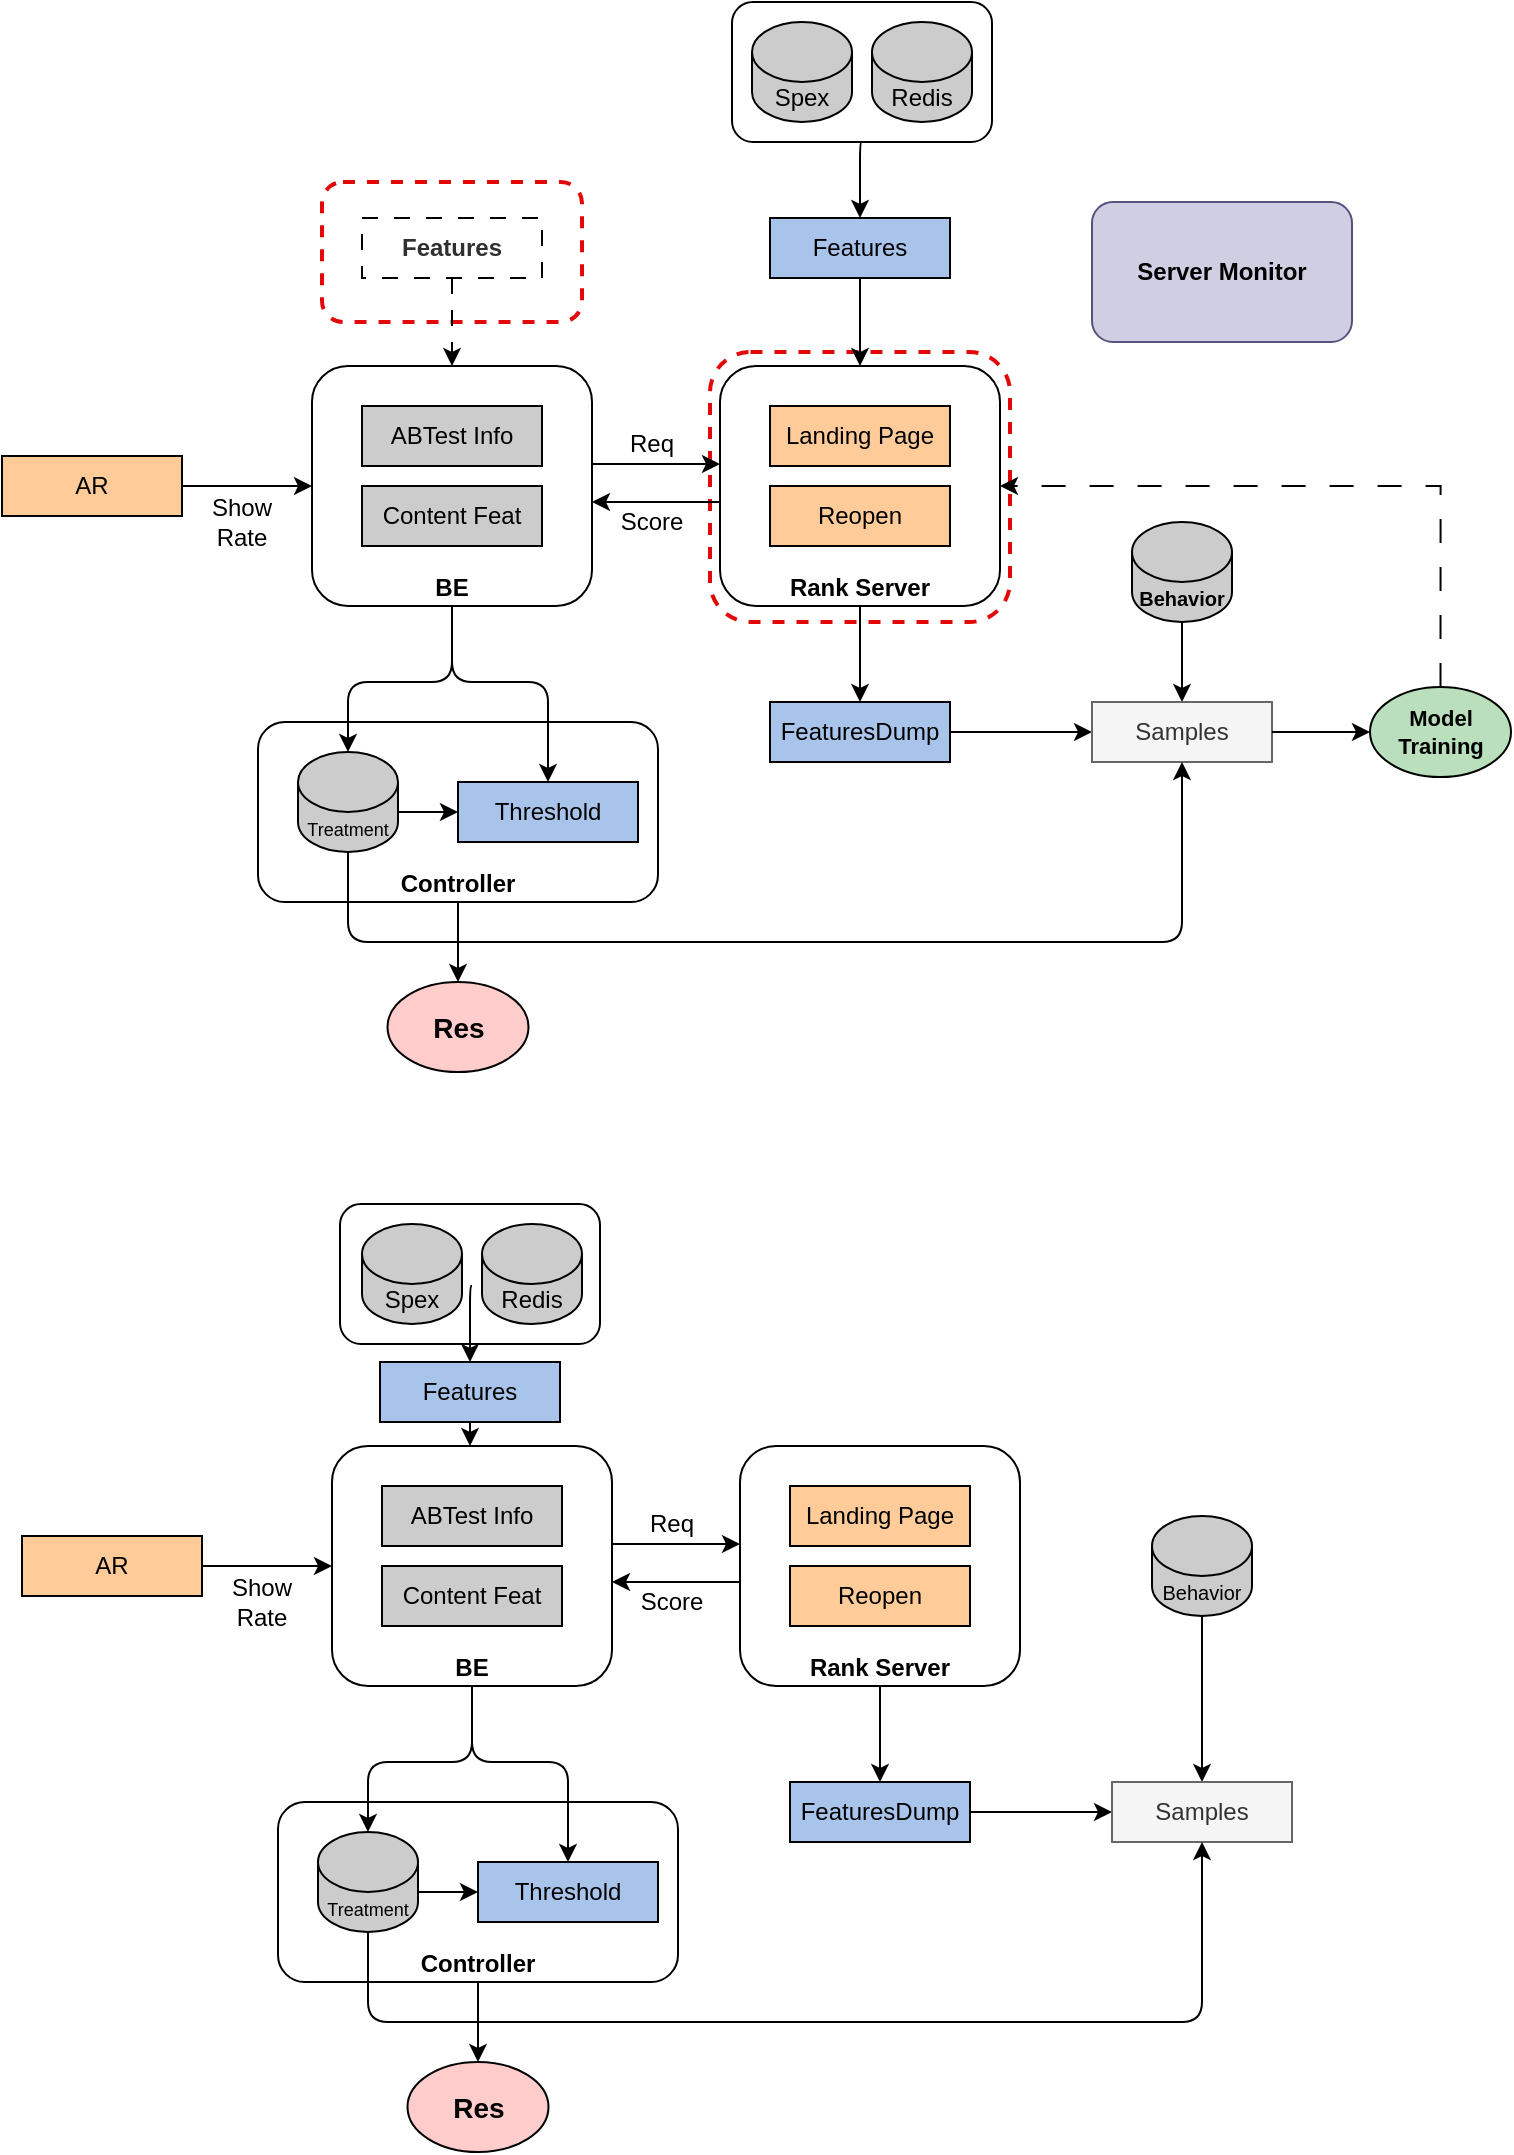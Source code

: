 <mxfile version="22.1.3" type="github">
  <diagram id="C5RBs43oDa-KdzZeNtuy" name="Page-1">
    <mxGraphModel dx="1039" dy="607" grid="1" gridSize="10" guides="1" tooltips="1" connect="1" arrows="1" fold="1" page="1" pageScale="1" pageWidth="827" pageHeight="1169" math="0" shadow="0">
      <root>
        <mxCell id="WIyWlLk6GJQsqaUBKTNV-0" />
        <mxCell id="WIyWlLk6GJQsqaUBKTNV-1" parent="WIyWlLk6GJQsqaUBKTNV-0" />
        <mxCell id="HwtwA2zFTTIl4ysH68V_-51" value="&lt;br&gt;&lt;br&gt;&lt;br&gt;&lt;br&gt;" style="rounded=1;whiteSpace=wrap;html=1;strokeColor=#e20808;dashed=1;strokeWidth=2;" vertex="1" parent="WIyWlLk6GJQsqaUBKTNV-1">
          <mxGeometry x="410" y="245" width="150" height="135" as="geometry" />
        </mxCell>
        <mxCell id="HwtwA2zFTTIl4ysH68V_-41" value="&lt;br&gt;&lt;br&gt;&lt;br&gt;&lt;br&gt;" style="rounded=1;whiteSpace=wrap;html=1;strokeColor=#e20808;dashed=1;strokeWidth=2;" vertex="1" parent="WIyWlLk6GJQsqaUBKTNV-1">
          <mxGeometry x="216" y="160" width="130" height="70" as="geometry" />
        </mxCell>
        <mxCell id="HwtwA2zFTTIl4ysH68V_-38" value="" style="rounded=1;whiteSpace=wrap;html=1;" vertex="1" parent="WIyWlLk6GJQsqaUBKTNV-1">
          <mxGeometry x="225" y="671" width="130" height="70" as="geometry" />
        </mxCell>
        <mxCell id="6RudLV-lCV3WTsC6pA_N-3" style="edgeStyle=orthogonalEdgeStyle;orthogonalLoop=1;jettySize=auto;html=1;exitX=1;exitY=0.5;exitDx=0;exitDy=0;entryX=0;entryY=0.5;entryDx=0;entryDy=0;targetPerimeterSpacing=6;sourcePerimeterSpacing=6;" parent="WIyWlLk6GJQsqaUBKTNV-1" edge="1">
          <mxGeometry relative="1" as="geometry">
            <mxPoint x="415" y="301" as="targetPoint" />
            <mxPoint x="351" y="301" as="sourcePoint" />
          </mxGeometry>
        </mxCell>
        <mxCell id="6RudLV-lCV3WTsC6pA_N-0" value="&lt;br&gt;&lt;br&gt;&lt;br&gt;&lt;br&gt;&lt;br&gt;&lt;br&gt;&lt;br&gt;&lt;b&gt;BE&lt;/b&gt;&lt;div style=&quot;text-align: justify;&quot;&gt;&lt;/div&gt;" style="rounded=1;whiteSpace=wrap;html=1;" parent="WIyWlLk6GJQsqaUBKTNV-1" vertex="1">
          <mxGeometry x="211" y="252" width="140" height="120" as="geometry" />
        </mxCell>
        <mxCell id="6RudLV-lCV3WTsC6pA_N-1" value="Content Feat" style="rounded=0;whiteSpace=wrap;html=1;fillColor=#CCCCCC;" parent="WIyWlLk6GJQsqaUBKTNV-1" vertex="1">
          <mxGeometry x="236" y="312" width="90" height="30" as="geometry" />
        </mxCell>
        <mxCell id="6RudLV-lCV3WTsC6pA_N-2" value="ABTest Info" style="rounded=0;whiteSpace=wrap;html=1;fillColor=#CCCCCC;" parent="WIyWlLk6GJQsqaUBKTNV-1" vertex="1">
          <mxGeometry x="236" y="272" width="90" height="30" as="geometry" />
        </mxCell>
        <mxCell id="6RudLV-lCV3WTsC6pA_N-24" style="edgeStyle=orthogonalEdgeStyle;orthogonalLoop=1;jettySize=auto;html=1;exitX=0.5;exitY=1;exitDx=0;exitDy=0;" parent="WIyWlLk6GJQsqaUBKTNV-1" source="6RudLV-lCV3WTsC6pA_N-4" target="6RudLV-lCV3WTsC6pA_N-23" edge="1">
          <mxGeometry relative="1" as="geometry" />
        </mxCell>
        <mxCell id="6RudLV-lCV3WTsC6pA_N-4" value="&lt;br&gt;&lt;br&gt;&lt;br&gt;&lt;br&gt;&lt;br&gt;&lt;br&gt;&lt;br&gt;&lt;b&gt;Rank Server&lt;/b&gt;&lt;br&gt;&lt;div style=&quot;text-align: justify;&quot;&gt;&lt;/div&gt;" style="rounded=1;whiteSpace=wrap;html=1;" parent="WIyWlLk6GJQsqaUBKTNV-1" vertex="1">
          <mxGeometry x="415" y="252" width="140" height="120" as="geometry" />
        </mxCell>
        <mxCell id="6RudLV-lCV3WTsC6pA_N-8" style="edgeStyle=orthogonalEdgeStyle;orthogonalLoop=1;jettySize=auto;html=1;targetPerimeterSpacing=6;sourcePerimeterSpacing=6;entryX=1;entryY=0.5;entryDx=0;entryDy=0;exitX=0;exitY=0.5;exitDx=0;exitDy=0;" parent="WIyWlLk6GJQsqaUBKTNV-1" edge="1">
          <mxGeometry relative="1" as="geometry">
            <mxPoint x="351" y="320" as="targetPoint" />
            <mxPoint x="415" y="320" as="sourcePoint" />
          </mxGeometry>
        </mxCell>
        <mxCell id="6RudLV-lCV3WTsC6pA_N-9" value="Req" style="text;html=1;strokeColor=none;fillColor=none;align=center;verticalAlign=middle;whiteSpace=wrap;rounded=0;" parent="WIyWlLk6GJQsqaUBKTNV-1" vertex="1">
          <mxGeometry x="351" y="276" width="60" height="30" as="geometry" />
        </mxCell>
        <mxCell id="6RudLV-lCV3WTsC6pA_N-10" value="Score" style="text;html=1;strokeColor=none;fillColor=none;align=center;verticalAlign=middle;whiteSpace=wrap;rounded=0;" parent="WIyWlLk6GJQsqaUBKTNV-1" vertex="1">
          <mxGeometry x="351" y="315" width="60" height="30" as="geometry" />
        </mxCell>
        <mxCell id="6RudLV-lCV3WTsC6pA_N-11" value="Landing Page" style="rounded=0;whiteSpace=wrap;html=1;fillColor=#FFCC99;" parent="WIyWlLk6GJQsqaUBKTNV-1" vertex="1">
          <mxGeometry x="440" y="272" width="90" height="30" as="geometry" />
        </mxCell>
        <mxCell id="6RudLV-lCV3WTsC6pA_N-12" value="Reopen" style="rounded=0;whiteSpace=wrap;html=1;fillColor=#FFCC99;" parent="WIyWlLk6GJQsqaUBKTNV-1" vertex="1">
          <mxGeometry x="440" y="312" width="90" height="30" as="geometry" />
        </mxCell>
        <mxCell id="6RudLV-lCV3WTsC6pA_N-15" style="edgeStyle=orthogonalEdgeStyle;orthogonalLoop=1;jettySize=auto;html=1;exitX=0.5;exitY=1;exitDx=0;exitDy=0;entryX=0.5;entryY=0;entryDx=0;entryDy=0;" parent="WIyWlLk6GJQsqaUBKTNV-1" source="6RudLV-lCV3WTsC6pA_N-13" target="6RudLV-lCV3WTsC6pA_N-4" edge="1">
          <mxGeometry relative="1" as="geometry" />
        </mxCell>
        <mxCell id="6RudLV-lCV3WTsC6pA_N-13" value="Features" style="rounded=0;whiteSpace=wrap;html=1;fillColor=#A9C4EB;" parent="WIyWlLk6GJQsqaUBKTNV-1" vertex="1">
          <mxGeometry x="440" y="178" width="90" height="30" as="geometry" />
        </mxCell>
        <mxCell id="6RudLV-lCV3WTsC6pA_N-18" style="edgeStyle=orthogonalEdgeStyle;orthogonalLoop=1;jettySize=auto;html=1;exitX=0.5;exitY=1;exitDx=0;exitDy=0;entryX=0.5;entryY=0;entryDx=0;entryDy=0;" parent="WIyWlLk6GJQsqaUBKTNV-1" source="6RudLV-lCV3WTsC6pA_N-17" target="6RudLV-lCV3WTsC6pA_N-13" edge="1">
          <mxGeometry relative="1" as="geometry" />
        </mxCell>
        <mxCell id="6RudLV-lCV3WTsC6pA_N-17" value="" style="rounded=1;whiteSpace=wrap;html=1;" parent="WIyWlLk6GJQsqaUBKTNV-1" vertex="1">
          <mxGeometry x="421" y="70" width="130" height="70" as="geometry" />
        </mxCell>
        <mxCell id="6RudLV-lCV3WTsC6pA_N-20" value="Spex" style="shape=cylinder3;whiteSpace=wrap;html=1;boundedLbl=1;backgroundOutline=1;size=15;fillColor=#CCCCCC;" parent="WIyWlLk6GJQsqaUBKTNV-1" vertex="1">
          <mxGeometry x="431" y="80" width="50" height="50" as="geometry" />
        </mxCell>
        <mxCell id="6RudLV-lCV3WTsC6pA_N-21" value="Redis" style="shape=cylinder3;whiteSpace=wrap;html=1;boundedLbl=1;backgroundOutline=1;size=15;fillColor=#CCCCCC;" parent="WIyWlLk6GJQsqaUBKTNV-1" vertex="1">
          <mxGeometry x="491" y="80" width="50" height="50" as="geometry" />
        </mxCell>
        <mxCell id="6RudLV-lCV3WTsC6pA_N-29" style="edgeStyle=orthogonalEdgeStyle;orthogonalLoop=1;jettySize=auto;html=1;exitX=1;exitY=0.5;exitDx=0;exitDy=0;entryX=0;entryY=0.5;entryDx=0;entryDy=0;" parent="WIyWlLk6GJQsqaUBKTNV-1" source="6RudLV-lCV3WTsC6pA_N-23" target="6RudLV-lCV3WTsC6pA_N-27" edge="1">
          <mxGeometry relative="1" as="geometry" />
        </mxCell>
        <mxCell id="6RudLV-lCV3WTsC6pA_N-23" value="FeaturesDump" style="rounded=0;whiteSpace=wrap;html=1;fillColor=#A9C4EB;" parent="WIyWlLk6GJQsqaUBKTNV-1" vertex="1">
          <mxGeometry x="440" y="420" width="90" height="30" as="geometry" />
        </mxCell>
        <mxCell id="6RudLV-lCV3WTsC6pA_N-28" style="edgeStyle=orthogonalEdgeStyle;orthogonalLoop=1;jettySize=auto;html=1;exitX=0.5;exitY=1;exitDx=0;exitDy=0;exitPerimeter=0;" parent="WIyWlLk6GJQsqaUBKTNV-1" source="6RudLV-lCV3WTsC6pA_N-25" target="6RudLV-lCV3WTsC6pA_N-27" edge="1">
          <mxGeometry relative="1" as="geometry" />
        </mxCell>
        <mxCell id="6RudLV-lCV3WTsC6pA_N-25" value="&lt;font style=&quot;font-size: 10px;&quot;&gt;Behavior&lt;/font&gt;" style="shape=cylinder3;whiteSpace=wrap;html=1;boundedLbl=1;backgroundOutline=1;size=15;fillColor=#CCCCCC;fontStyle=1" parent="WIyWlLk6GJQsqaUBKTNV-1" vertex="1">
          <mxGeometry x="621" y="330" width="50" height="50" as="geometry" />
        </mxCell>
        <mxCell id="6RudLV-lCV3WTsC6pA_N-27" value="Samples" style="rounded=0;whiteSpace=wrap;html=1;fillColor=#f5f5f5;fontColor=#333333;strokeColor=#666666;" parent="WIyWlLk6GJQsqaUBKTNV-1" vertex="1">
          <mxGeometry x="601" y="420" width="90" height="30" as="geometry" />
        </mxCell>
        <mxCell id="6RudLV-lCV3WTsC6pA_N-32" style="edgeStyle=orthogonalEdgeStyle;orthogonalLoop=1;jettySize=auto;html=1;exitX=1;exitY=0.5;exitDx=0;exitDy=0;entryX=0;entryY=0.5;entryDx=0;entryDy=0;" parent="WIyWlLk6GJQsqaUBKTNV-1" source="6RudLV-lCV3WTsC6pA_N-31" target="6RudLV-lCV3WTsC6pA_N-0" edge="1">
          <mxGeometry relative="1" as="geometry" />
        </mxCell>
        <mxCell id="6RudLV-lCV3WTsC6pA_N-31" value="AR" style="rounded=0;whiteSpace=wrap;html=1;fillColor=#FFCC99;" parent="WIyWlLk6GJQsqaUBKTNV-1" vertex="1">
          <mxGeometry x="56" y="297" width="90" height="30" as="geometry" />
        </mxCell>
        <mxCell id="6RudLV-lCV3WTsC6pA_N-33" value="Show Rate" style="text;html=1;strokeColor=none;fillColor=none;align=center;verticalAlign=middle;whiteSpace=wrap;rounded=0;" parent="WIyWlLk6GJQsqaUBKTNV-1" vertex="1">
          <mxGeometry x="146" y="315" width="60" height="30" as="geometry" />
        </mxCell>
        <mxCell id="6RudLV-lCV3WTsC6pA_N-46" style="edgeStyle=orthogonalEdgeStyle;orthogonalLoop=1;jettySize=auto;html=1;exitX=0.5;exitY=1;exitDx=0;exitDy=0;entryX=0.5;entryY=0;entryDx=0;entryDy=0;" parent="WIyWlLk6GJQsqaUBKTNV-1" source="6RudLV-lCV3WTsC6pA_N-35" target="6RudLV-lCV3WTsC6pA_N-44" edge="1">
          <mxGeometry relative="1" as="geometry" />
        </mxCell>
        <mxCell id="6RudLV-lCV3WTsC6pA_N-35" value="&lt;br&gt;&lt;br&gt;&lt;br&gt;&lt;br&gt;&lt;br&gt;&lt;b&gt;Controller&lt;/b&gt;&lt;br&gt;&lt;div style=&quot;text-align: justify;&quot;&gt;&lt;/div&gt;" style="rounded=1;whiteSpace=wrap;html=1;" parent="WIyWlLk6GJQsqaUBKTNV-1" vertex="1">
          <mxGeometry x="184" y="430" width="200" height="90" as="geometry" />
        </mxCell>
        <mxCell id="6RudLV-lCV3WTsC6pA_N-40" style="edgeStyle=orthogonalEdgeStyle;orthogonalLoop=1;jettySize=auto;html=1;exitX=1;exitY=0;exitDx=0;exitDy=30;exitPerimeter=0;entryX=0;entryY=0.5;entryDx=0;entryDy=0;" parent="WIyWlLk6GJQsqaUBKTNV-1" source="6RudLV-lCV3WTsC6pA_N-36" target="6RudLV-lCV3WTsC6pA_N-37" edge="1">
          <mxGeometry relative="1" as="geometry" />
        </mxCell>
        <mxCell id="6RudLV-lCV3WTsC6pA_N-42" style="edgeStyle=orthogonalEdgeStyle;orthogonalLoop=1;jettySize=auto;html=1;exitX=0.5;exitY=1;exitDx=0;exitDy=0;exitPerimeter=0;entryX=0.5;entryY=1;entryDx=0;entryDy=0;" parent="WIyWlLk6GJQsqaUBKTNV-1" source="6RudLV-lCV3WTsC6pA_N-36" target="6RudLV-lCV3WTsC6pA_N-27" edge="1">
          <mxGeometry relative="1" as="geometry">
            <Array as="points">
              <mxPoint x="229" y="540" />
              <mxPoint x="646" y="540" />
            </Array>
          </mxGeometry>
        </mxCell>
        <mxCell id="6RudLV-lCV3WTsC6pA_N-36" value="&lt;font style=&quot;font-size: 9px;&quot;&gt;Treatment&lt;/font&gt;" style="shape=cylinder3;whiteSpace=wrap;html=1;boundedLbl=1;backgroundOutline=1;size=15;fillColor=#CCCCCC;" parent="WIyWlLk6GJQsqaUBKTNV-1" vertex="1">
          <mxGeometry x="204" y="445" width="50" height="50" as="geometry" />
        </mxCell>
        <mxCell id="6RudLV-lCV3WTsC6pA_N-37" value="Threshold" style="rounded=0;whiteSpace=wrap;html=1;fillColor=#A9C4EB;" parent="WIyWlLk6GJQsqaUBKTNV-1" vertex="1">
          <mxGeometry x="284" y="460" width="90" height="30" as="geometry" />
        </mxCell>
        <mxCell id="6RudLV-lCV3WTsC6pA_N-39" style="edgeStyle=orthogonalEdgeStyle;orthogonalLoop=1;jettySize=auto;html=1;exitX=0.5;exitY=1;exitDx=0;exitDy=0;entryX=0.5;entryY=0;entryDx=0;entryDy=0;entryPerimeter=0;" parent="WIyWlLk6GJQsqaUBKTNV-1" source="6RudLV-lCV3WTsC6pA_N-0" target="6RudLV-lCV3WTsC6pA_N-36" edge="1">
          <mxGeometry relative="1" as="geometry">
            <Array as="points">
              <mxPoint x="281" y="410" />
              <mxPoint x="229" y="410" />
            </Array>
          </mxGeometry>
        </mxCell>
        <mxCell id="6RudLV-lCV3WTsC6pA_N-41" style="edgeStyle=orthogonalEdgeStyle;orthogonalLoop=1;jettySize=auto;html=1;exitX=0.5;exitY=1;exitDx=0;exitDy=0;entryX=0.5;entryY=0;entryDx=0;entryDy=0;" parent="WIyWlLk6GJQsqaUBKTNV-1" source="6RudLV-lCV3WTsC6pA_N-0" target="6RudLV-lCV3WTsC6pA_N-37" edge="1">
          <mxGeometry relative="1" as="geometry">
            <Array as="points">
              <mxPoint x="281" y="410" />
              <mxPoint x="329" y="410" />
            </Array>
          </mxGeometry>
        </mxCell>
        <mxCell id="6RudLV-lCV3WTsC6pA_N-44" value="&lt;font style=&quot;font-size: 14px;&quot;&gt;&lt;b&gt;Res&lt;/b&gt;&lt;/font&gt;" style="ellipse;whiteSpace=wrap;html=1;fillColor=#FFCCCC;" parent="WIyWlLk6GJQsqaUBKTNV-1" vertex="1">
          <mxGeometry x="248.75" y="560" width="70.5" height="45" as="geometry" />
        </mxCell>
        <mxCell id="HwtwA2zFTTIl4ysH68V_-0" style="edgeStyle=orthogonalEdgeStyle;orthogonalLoop=1;jettySize=auto;html=1;exitX=1;exitY=0.5;exitDx=0;exitDy=0;entryX=0;entryY=0.5;entryDx=0;entryDy=0;targetPerimeterSpacing=6;sourcePerimeterSpacing=6;" edge="1" parent="WIyWlLk6GJQsqaUBKTNV-1">
          <mxGeometry relative="1" as="geometry">
            <mxPoint x="425" y="841" as="targetPoint" />
            <mxPoint x="361" y="841" as="sourcePoint" />
          </mxGeometry>
        </mxCell>
        <mxCell id="HwtwA2zFTTIl4ysH68V_-1" value="&lt;br&gt;&lt;br&gt;&lt;br&gt;&lt;br&gt;&lt;br&gt;&lt;br&gt;&lt;br&gt;&lt;b&gt;BE&lt;/b&gt;&lt;div style=&quot;text-align: justify;&quot;&gt;&lt;/div&gt;" style="rounded=1;whiteSpace=wrap;html=1;" vertex="1" parent="WIyWlLk6GJQsqaUBKTNV-1">
          <mxGeometry x="221" y="792" width="140" height="120" as="geometry" />
        </mxCell>
        <mxCell id="HwtwA2zFTTIl4ysH68V_-2" value="Content Feat" style="rounded=0;whiteSpace=wrap;html=1;fillColor=#CCCCCC;" vertex="1" parent="WIyWlLk6GJQsqaUBKTNV-1">
          <mxGeometry x="246" y="852" width="90" height="30" as="geometry" />
        </mxCell>
        <mxCell id="HwtwA2zFTTIl4ysH68V_-3" value="ABTest Info" style="rounded=0;whiteSpace=wrap;html=1;fillColor=#CCCCCC;" vertex="1" parent="WIyWlLk6GJQsqaUBKTNV-1">
          <mxGeometry x="246" y="812" width="90" height="30" as="geometry" />
        </mxCell>
        <mxCell id="HwtwA2zFTTIl4ysH68V_-4" style="edgeStyle=orthogonalEdgeStyle;orthogonalLoop=1;jettySize=auto;html=1;exitX=0.5;exitY=1;exitDx=0;exitDy=0;" edge="1" parent="WIyWlLk6GJQsqaUBKTNV-1" source="HwtwA2zFTTIl4ysH68V_-5" target="HwtwA2zFTTIl4ysH68V_-17">
          <mxGeometry relative="1" as="geometry" />
        </mxCell>
        <mxCell id="HwtwA2zFTTIl4ysH68V_-5" value="&lt;br&gt;&lt;br&gt;&lt;br&gt;&lt;br&gt;&lt;br&gt;&lt;br&gt;&lt;br&gt;&lt;b&gt;Rank Server&lt;/b&gt;&lt;br&gt;&lt;div style=&quot;text-align: justify;&quot;&gt;&lt;/div&gt;" style="rounded=1;whiteSpace=wrap;html=1;" vertex="1" parent="WIyWlLk6GJQsqaUBKTNV-1">
          <mxGeometry x="425" y="792" width="140" height="120" as="geometry" />
        </mxCell>
        <mxCell id="HwtwA2zFTTIl4ysH68V_-6" style="edgeStyle=orthogonalEdgeStyle;orthogonalLoop=1;jettySize=auto;html=1;targetPerimeterSpacing=6;sourcePerimeterSpacing=6;entryX=1;entryY=0.5;entryDx=0;entryDy=0;exitX=0;exitY=0.5;exitDx=0;exitDy=0;" edge="1" parent="WIyWlLk6GJQsqaUBKTNV-1">
          <mxGeometry relative="1" as="geometry">
            <mxPoint x="361" y="860" as="targetPoint" />
            <mxPoint x="425" y="860" as="sourcePoint" />
          </mxGeometry>
        </mxCell>
        <mxCell id="HwtwA2zFTTIl4ysH68V_-7" value="Req" style="text;html=1;strokeColor=none;fillColor=none;align=center;verticalAlign=middle;whiteSpace=wrap;rounded=0;" vertex="1" parent="WIyWlLk6GJQsqaUBKTNV-1">
          <mxGeometry x="361" y="816" width="60" height="30" as="geometry" />
        </mxCell>
        <mxCell id="HwtwA2zFTTIl4ysH68V_-8" value="Score" style="text;html=1;strokeColor=none;fillColor=none;align=center;verticalAlign=middle;whiteSpace=wrap;rounded=0;" vertex="1" parent="WIyWlLk6GJQsqaUBKTNV-1">
          <mxGeometry x="361" y="855" width="60" height="30" as="geometry" />
        </mxCell>
        <mxCell id="HwtwA2zFTTIl4ysH68V_-9" value="Landing Page" style="rounded=0;whiteSpace=wrap;html=1;fillColor=#FFCC99;" vertex="1" parent="WIyWlLk6GJQsqaUBKTNV-1">
          <mxGeometry x="450" y="812" width="90" height="30" as="geometry" />
        </mxCell>
        <mxCell id="HwtwA2zFTTIl4ysH68V_-10" value="Reopen" style="rounded=0;whiteSpace=wrap;html=1;fillColor=#FFCC99;" vertex="1" parent="WIyWlLk6GJQsqaUBKTNV-1">
          <mxGeometry x="450" y="852" width="90" height="30" as="geometry" />
        </mxCell>
        <mxCell id="HwtwA2zFTTIl4ysH68V_-16" style="edgeStyle=orthogonalEdgeStyle;orthogonalLoop=1;jettySize=auto;html=1;exitX=1;exitY=0.5;exitDx=0;exitDy=0;entryX=0;entryY=0.5;entryDx=0;entryDy=0;" edge="1" parent="WIyWlLk6GJQsqaUBKTNV-1" source="HwtwA2zFTTIl4ysH68V_-17" target="HwtwA2zFTTIl4ysH68V_-20">
          <mxGeometry relative="1" as="geometry" />
        </mxCell>
        <mxCell id="HwtwA2zFTTIl4ysH68V_-17" value="FeaturesDump" style="rounded=0;whiteSpace=wrap;html=1;fillColor=#A9C4EB;" vertex="1" parent="WIyWlLk6GJQsqaUBKTNV-1">
          <mxGeometry x="450" y="960" width="90" height="30" as="geometry" />
        </mxCell>
        <mxCell id="HwtwA2zFTTIl4ysH68V_-18" style="edgeStyle=orthogonalEdgeStyle;orthogonalLoop=1;jettySize=auto;html=1;exitX=0.5;exitY=1;exitDx=0;exitDy=0;exitPerimeter=0;" edge="1" parent="WIyWlLk6GJQsqaUBKTNV-1" source="HwtwA2zFTTIl4ysH68V_-19" target="HwtwA2zFTTIl4ysH68V_-20">
          <mxGeometry relative="1" as="geometry" />
        </mxCell>
        <mxCell id="HwtwA2zFTTIl4ysH68V_-19" value="&lt;font style=&quot;font-size: 10px;&quot;&gt;Behavior&lt;/font&gt;" style="shape=cylinder3;whiteSpace=wrap;html=1;boundedLbl=1;backgroundOutline=1;size=15;fillColor=#CCCCCC;" vertex="1" parent="WIyWlLk6GJQsqaUBKTNV-1">
          <mxGeometry x="631" y="827" width="50" height="50" as="geometry" />
        </mxCell>
        <mxCell id="HwtwA2zFTTIl4ysH68V_-20" value="Samples" style="rounded=0;whiteSpace=wrap;html=1;fillColor=#f5f5f5;fontColor=#333333;strokeColor=#666666;" vertex="1" parent="WIyWlLk6GJQsqaUBKTNV-1">
          <mxGeometry x="611" y="960" width="90" height="30" as="geometry" />
        </mxCell>
        <mxCell id="HwtwA2zFTTIl4ysH68V_-21" style="edgeStyle=orthogonalEdgeStyle;orthogonalLoop=1;jettySize=auto;html=1;exitX=1;exitY=0.5;exitDx=0;exitDy=0;entryX=0;entryY=0.5;entryDx=0;entryDy=0;" edge="1" parent="WIyWlLk6GJQsqaUBKTNV-1" source="HwtwA2zFTTIl4ysH68V_-22" target="HwtwA2zFTTIl4ysH68V_-1">
          <mxGeometry relative="1" as="geometry" />
        </mxCell>
        <mxCell id="HwtwA2zFTTIl4ysH68V_-22" value="AR" style="rounded=0;whiteSpace=wrap;html=1;fillColor=#FFCC99;" vertex="1" parent="WIyWlLk6GJQsqaUBKTNV-1">
          <mxGeometry x="66" y="837" width="90" height="30" as="geometry" />
        </mxCell>
        <mxCell id="HwtwA2zFTTIl4ysH68V_-23" value="Show Rate" style="text;html=1;strokeColor=none;fillColor=none;align=center;verticalAlign=middle;whiteSpace=wrap;rounded=0;" vertex="1" parent="WIyWlLk6GJQsqaUBKTNV-1">
          <mxGeometry x="156" y="855" width="60" height="30" as="geometry" />
        </mxCell>
        <mxCell id="HwtwA2zFTTIl4ysH68V_-24" style="edgeStyle=orthogonalEdgeStyle;orthogonalLoop=1;jettySize=auto;html=1;exitX=0.5;exitY=1;exitDx=0;exitDy=0;entryX=0.5;entryY=0;entryDx=0;entryDy=0;" edge="1" parent="WIyWlLk6GJQsqaUBKTNV-1" source="HwtwA2zFTTIl4ysH68V_-25" target="HwtwA2zFTTIl4ysH68V_-32">
          <mxGeometry relative="1" as="geometry" />
        </mxCell>
        <mxCell id="HwtwA2zFTTIl4ysH68V_-25" value="&lt;br&gt;&lt;br&gt;&lt;br&gt;&lt;br&gt;&lt;br&gt;&lt;b&gt;Controller&lt;/b&gt;&lt;br&gt;&lt;div style=&quot;text-align: justify;&quot;&gt;&lt;/div&gt;" style="rounded=1;whiteSpace=wrap;html=1;" vertex="1" parent="WIyWlLk6GJQsqaUBKTNV-1">
          <mxGeometry x="194" y="970" width="200" height="90" as="geometry" />
        </mxCell>
        <mxCell id="HwtwA2zFTTIl4ysH68V_-26" style="edgeStyle=orthogonalEdgeStyle;orthogonalLoop=1;jettySize=auto;html=1;exitX=1;exitY=0;exitDx=0;exitDy=30;exitPerimeter=0;entryX=0;entryY=0.5;entryDx=0;entryDy=0;" edge="1" parent="WIyWlLk6GJQsqaUBKTNV-1" source="HwtwA2zFTTIl4ysH68V_-28" target="HwtwA2zFTTIl4ysH68V_-29">
          <mxGeometry relative="1" as="geometry" />
        </mxCell>
        <mxCell id="HwtwA2zFTTIl4ysH68V_-27" style="edgeStyle=orthogonalEdgeStyle;orthogonalLoop=1;jettySize=auto;html=1;exitX=0.5;exitY=1;exitDx=0;exitDy=0;exitPerimeter=0;entryX=0.5;entryY=1;entryDx=0;entryDy=0;" edge="1" parent="WIyWlLk6GJQsqaUBKTNV-1" source="HwtwA2zFTTIl4ysH68V_-28" target="HwtwA2zFTTIl4ysH68V_-20">
          <mxGeometry relative="1" as="geometry">
            <Array as="points">
              <mxPoint x="239" y="1080" />
              <mxPoint x="656" y="1080" />
            </Array>
          </mxGeometry>
        </mxCell>
        <mxCell id="HwtwA2zFTTIl4ysH68V_-28" value="&lt;font style=&quot;font-size: 9px;&quot;&gt;Treatment&lt;/font&gt;" style="shape=cylinder3;whiteSpace=wrap;html=1;boundedLbl=1;backgroundOutline=1;size=15;fillColor=#CCCCCC;" vertex="1" parent="WIyWlLk6GJQsqaUBKTNV-1">
          <mxGeometry x="214" y="985" width="50" height="50" as="geometry" />
        </mxCell>
        <mxCell id="HwtwA2zFTTIl4ysH68V_-29" value="Threshold" style="rounded=0;whiteSpace=wrap;html=1;fillColor=#A9C4EB;" vertex="1" parent="WIyWlLk6GJQsqaUBKTNV-1">
          <mxGeometry x="294" y="1000" width="90" height="30" as="geometry" />
        </mxCell>
        <mxCell id="HwtwA2zFTTIl4ysH68V_-30" style="edgeStyle=orthogonalEdgeStyle;orthogonalLoop=1;jettySize=auto;html=1;exitX=0.5;exitY=1;exitDx=0;exitDy=0;entryX=0.5;entryY=0;entryDx=0;entryDy=0;entryPerimeter=0;" edge="1" parent="WIyWlLk6GJQsqaUBKTNV-1" source="HwtwA2zFTTIl4ysH68V_-1" target="HwtwA2zFTTIl4ysH68V_-28">
          <mxGeometry relative="1" as="geometry">
            <Array as="points">
              <mxPoint x="291" y="950" />
              <mxPoint x="239" y="950" />
            </Array>
          </mxGeometry>
        </mxCell>
        <mxCell id="HwtwA2zFTTIl4ysH68V_-31" style="edgeStyle=orthogonalEdgeStyle;orthogonalLoop=1;jettySize=auto;html=1;exitX=0.5;exitY=1;exitDx=0;exitDy=0;entryX=0.5;entryY=0;entryDx=0;entryDy=0;" edge="1" parent="WIyWlLk6GJQsqaUBKTNV-1" source="HwtwA2zFTTIl4ysH68V_-1" target="HwtwA2zFTTIl4ysH68V_-29">
          <mxGeometry relative="1" as="geometry">
            <Array as="points">
              <mxPoint x="291" y="950" />
              <mxPoint x="339" y="950" />
            </Array>
          </mxGeometry>
        </mxCell>
        <mxCell id="HwtwA2zFTTIl4ysH68V_-32" value="&lt;font style=&quot;font-size: 14px;&quot;&gt;&lt;b&gt;Res&lt;/b&gt;&lt;/font&gt;" style="ellipse;whiteSpace=wrap;html=1;fillColor=#FFCCCC;" vertex="1" parent="WIyWlLk6GJQsqaUBKTNV-1">
          <mxGeometry x="258.75" y="1100" width="70.5" height="45" as="geometry" />
        </mxCell>
        <mxCell id="HwtwA2zFTTIl4ysH68V_-33" style="edgeStyle=orthogonalEdgeStyle;orthogonalLoop=1;jettySize=auto;html=1;exitX=0.5;exitY=1;exitDx=0;exitDy=0;entryX=0.5;entryY=0;entryDx=0;entryDy=0;" edge="1" parent="WIyWlLk6GJQsqaUBKTNV-1" source="HwtwA2zFTTIl4ysH68V_-34">
          <mxGeometry relative="1" as="geometry">
            <mxPoint x="290" y="792" as="targetPoint" />
          </mxGeometry>
        </mxCell>
        <mxCell id="HwtwA2zFTTIl4ysH68V_-34" value="Features" style="rounded=0;whiteSpace=wrap;html=1;fillColor=#A9C4EB;" vertex="1" parent="WIyWlLk6GJQsqaUBKTNV-1">
          <mxGeometry x="245" y="750" width="90" height="30" as="geometry" />
        </mxCell>
        <mxCell id="HwtwA2zFTTIl4ysH68V_-35" style="edgeStyle=orthogonalEdgeStyle;orthogonalLoop=1;jettySize=auto;html=1;exitX=0.5;exitY=1;exitDx=0;exitDy=0;entryX=0.5;entryY=0;entryDx=0;entryDy=0;" edge="1" parent="WIyWlLk6GJQsqaUBKTNV-1" target="HwtwA2zFTTIl4ysH68V_-34">
          <mxGeometry relative="1" as="geometry">
            <mxPoint x="291" y="712" as="sourcePoint" />
          </mxGeometry>
        </mxCell>
        <mxCell id="HwtwA2zFTTIl4ysH68V_-36" value="Spex" style="shape=cylinder3;whiteSpace=wrap;html=1;boundedLbl=1;backgroundOutline=1;size=15;fillColor=#CCCCCC;" vertex="1" parent="WIyWlLk6GJQsqaUBKTNV-1">
          <mxGeometry x="236" y="681" width="50" height="50" as="geometry" />
        </mxCell>
        <mxCell id="HwtwA2zFTTIl4ysH68V_-37" value="Redis" style="shape=cylinder3;whiteSpace=wrap;html=1;boundedLbl=1;backgroundOutline=1;size=15;fillColor=#CCCCCC;" vertex="1" parent="WIyWlLk6GJQsqaUBKTNV-1">
          <mxGeometry x="296" y="681" width="50" height="50" as="geometry" />
        </mxCell>
        <mxCell id="HwtwA2zFTTIl4ysH68V_-39" value="Features" style="rounded=0;whiteSpace=wrap;html=1;dashed=1;dashPattern=8 8;fontStyle=1;fontColor=#303030;" vertex="1" parent="WIyWlLk6GJQsqaUBKTNV-1">
          <mxGeometry x="236" y="178" width="90" height="30" as="geometry" />
        </mxCell>
        <mxCell id="HwtwA2zFTTIl4ysH68V_-40" style="edgeStyle=orthogonalEdgeStyle;orthogonalLoop=1;jettySize=auto;html=1;exitX=0.5;exitY=1;exitDx=0;exitDy=0;entryX=0.5;entryY=0;entryDx=0;entryDy=0;dashed=1;dashPattern=8 8;" edge="1" parent="WIyWlLk6GJQsqaUBKTNV-1" source="HwtwA2zFTTIl4ysH68V_-39" target="6RudLV-lCV3WTsC6pA_N-0">
          <mxGeometry relative="1" as="geometry">
            <mxPoint x="495" y="218" as="sourcePoint" />
            <mxPoint x="495" y="262" as="targetPoint" />
          </mxGeometry>
        </mxCell>
        <mxCell id="HwtwA2zFTTIl4ysH68V_-42" style="edgeStyle=orthogonalEdgeStyle;orthogonalLoop=1;jettySize=auto;html=1;exitX=1;exitY=0.5;exitDx=0;exitDy=0;" edge="1" parent="WIyWlLk6GJQsqaUBKTNV-1" source="6RudLV-lCV3WTsC6pA_N-27">
          <mxGeometry relative="1" as="geometry">
            <mxPoint x="495" y="382" as="sourcePoint" />
            <mxPoint x="740" y="435" as="targetPoint" />
          </mxGeometry>
        </mxCell>
        <mxCell id="HwtwA2zFTTIl4ysH68V_-44" style="edgeStyle=orthogonalEdgeStyle;rounded=0;orthogonalLoop=1;jettySize=auto;html=1;exitX=0.5;exitY=0;exitDx=0;exitDy=0;entryX=1;entryY=0.5;entryDx=0;entryDy=0;dashed=1;dashPattern=12 12;" edge="1" parent="WIyWlLk6GJQsqaUBKTNV-1" source="HwtwA2zFTTIl4ysH68V_-43" target="6RudLV-lCV3WTsC6pA_N-4">
          <mxGeometry relative="1" as="geometry" />
        </mxCell>
        <mxCell id="HwtwA2zFTTIl4ysH68V_-43" value="&lt;font style=&quot;font-size: 11px;&quot;&gt;&lt;b style=&quot;font-size: 11px;&quot;&gt;Model&lt;br style=&quot;font-size: 11px;&quot;&gt;Training&lt;br style=&quot;font-size: 11px;&quot;&gt;&lt;/b&gt;&lt;/font&gt;" style="ellipse;whiteSpace=wrap;html=1;fillColor=#b9dfbc;fontSize=11;" vertex="1" parent="WIyWlLk6GJQsqaUBKTNV-1">
          <mxGeometry x="740" y="412.5" width="70.5" height="45" as="geometry" />
        </mxCell>
        <mxCell id="HwtwA2zFTTIl4ysH68V_-46" value="Server Monitor" style="rounded=1;whiteSpace=wrap;html=1;fontStyle=1;fillColor=#d0cee2;strokeColor=#56517e;" vertex="1" parent="WIyWlLk6GJQsqaUBKTNV-1">
          <mxGeometry x="601" y="170" width="130" height="70" as="geometry" />
        </mxCell>
      </root>
    </mxGraphModel>
  </diagram>
</mxfile>
